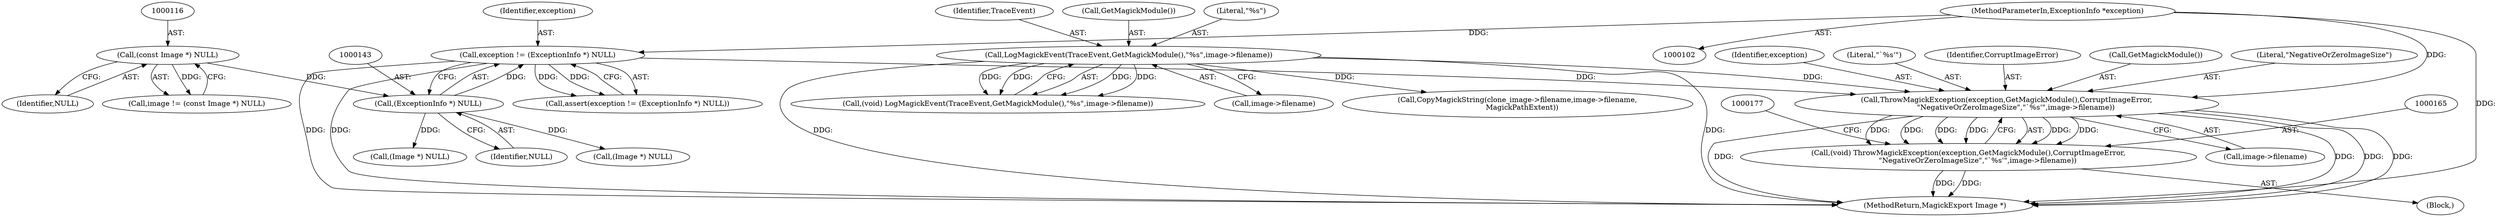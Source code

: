 digraph "0_ImageMagick_aecd0ada163a4d6c769cec178955d5f3e9316f2f_0@pointer" {
"1000166" [label="(Call,ThrowMagickException(exception,GetMagickModule(),CorruptImageError,\n        \"NegativeOrZeroImageSize\",\"`%s'\",image->filename))"];
"1000140" [label="(Call,exception != (ExceptionInfo *) NULL)"];
"1000107" [label="(MethodParameterIn,ExceptionInfo *exception)"];
"1000142" [label="(Call,(ExceptionInfo *) NULL)"];
"1000115" [label="(Call,(const Image *) NULL)"];
"1000132" [label="(Call,LogMagickEvent(TraceEvent,GetMagickModule(),\"%s\",image->filename))"];
"1000164" [label="(Call,(void) ThrowMagickException(exception,GetMagickModule(),CorruptImageError,\n        \"NegativeOrZeroImageSize\",\"`%s'\",image->filename))"];
"1000139" [label="(Call,assert(exception != (ExceptionInfo *) NULL))"];
"1000166" [label="(Call,ThrowMagickException(exception,GetMagickModule(),CorruptImageError,\n        \"NegativeOrZeroImageSize\",\"`%s'\",image->filename))"];
"1000130" [label="(Call,(void) LogMagickEvent(TraceEvent,GetMagickModule(),\"%s\",image->filename))"];
"1000167" [label="(Identifier,exception)"];
"1000117" [label="(Identifier,NULL)"];
"1000141" [label="(Identifier,exception)"];
"1000171" [label="(Literal,\"`%s'\")"];
"1000140" [label="(Call,exception != (ExceptionInfo *) NULL)"];
"1000113" [label="(Call,image != (const Image *) NULL)"];
"1000190" [label="(Call,(Image *) NULL)"];
"1000142" [label="(Call,(ExceptionInfo *) NULL)"];
"1000164" [label="(Call,(void) ThrowMagickException(exception,GetMagickModule(),CorruptImageError,\n        \"NegativeOrZeroImageSize\",\"`%s'\",image->filename))"];
"1000136" [label="(Call,image->filename)"];
"1000135" [label="(Literal,\"%s\")"];
"1000169" [label="(Identifier,CorruptImageError)"];
"1000133" [label="(Identifier,TraceEvent)"];
"1000107" [label="(MethodParameterIn,ExceptionInfo *exception)"];
"1000168" [label="(Call,GetMagickModule())"];
"1000163" [label="(Block,)"];
"1000115" [label="(Call,(const Image *) NULL)"];
"1000450" [label="(Call,CopyMagickString(clone_image->filename,image->filename,\n    MagickPathExtent))"];
"1000176" [label="(Call,(Image *) NULL)"];
"1000134" [label="(Call,GetMagickModule())"];
"1000170" [label="(Literal,\"NegativeOrZeroImageSize\")"];
"1000132" [label="(Call,LogMagickEvent(TraceEvent,GetMagickModule(),\"%s\",image->filename))"];
"1000768" [label="(MethodReturn,MagickExport Image *)"];
"1000172" [label="(Call,image->filename)"];
"1000144" [label="(Identifier,NULL)"];
"1000166" -> "1000164"  [label="AST: "];
"1000166" -> "1000172"  [label="CFG: "];
"1000167" -> "1000166"  [label="AST: "];
"1000168" -> "1000166"  [label="AST: "];
"1000169" -> "1000166"  [label="AST: "];
"1000170" -> "1000166"  [label="AST: "];
"1000171" -> "1000166"  [label="AST: "];
"1000172" -> "1000166"  [label="AST: "];
"1000164" -> "1000166"  [label="CFG: "];
"1000166" -> "1000768"  [label="DDG: "];
"1000166" -> "1000768"  [label="DDG: "];
"1000166" -> "1000768"  [label="DDG: "];
"1000166" -> "1000768"  [label="DDG: "];
"1000166" -> "1000164"  [label="DDG: "];
"1000166" -> "1000164"  [label="DDG: "];
"1000166" -> "1000164"  [label="DDG: "];
"1000166" -> "1000164"  [label="DDG: "];
"1000166" -> "1000164"  [label="DDG: "];
"1000166" -> "1000164"  [label="DDG: "];
"1000140" -> "1000166"  [label="DDG: "];
"1000107" -> "1000166"  [label="DDG: "];
"1000132" -> "1000166"  [label="DDG: "];
"1000140" -> "1000139"  [label="AST: "];
"1000140" -> "1000142"  [label="CFG: "];
"1000141" -> "1000140"  [label="AST: "];
"1000142" -> "1000140"  [label="AST: "];
"1000139" -> "1000140"  [label="CFG: "];
"1000140" -> "1000768"  [label="DDG: "];
"1000140" -> "1000768"  [label="DDG: "];
"1000140" -> "1000139"  [label="DDG: "];
"1000140" -> "1000139"  [label="DDG: "];
"1000107" -> "1000140"  [label="DDG: "];
"1000142" -> "1000140"  [label="DDG: "];
"1000107" -> "1000102"  [label="AST: "];
"1000107" -> "1000768"  [label="DDG: "];
"1000142" -> "1000144"  [label="CFG: "];
"1000143" -> "1000142"  [label="AST: "];
"1000144" -> "1000142"  [label="AST: "];
"1000115" -> "1000142"  [label="DDG: "];
"1000142" -> "1000176"  [label="DDG: "];
"1000142" -> "1000190"  [label="DDG: "];
"1000115" -> "1000113"  [label="AST: "];
"1000115" -> "1000117"  [label="CFG: "];
"1000116" -> "1000115"  [label="AST: "];
"1000117" -> "1000115"  [label="AST: "];
"1000113" -> "1000115"  [label="CFG: "];
"1000115" -> "1000113"  [label="DDG: "];
"1000132" -> "1000130"  [label="AST: "];
"1000132" -> "1000136"  [label="CFG: "];
"1000133" -> "1000132"  [label="AST: "];
"1000134" -> "1000132"  [label="AST: "];
"1000135" -> "1000132"  [label="AST: "];
"1000136" -> "1000132"  [label="AST: "];
"1000130" -> "1000132"  [label="CFG: "];
"1000132" -> "1000768"  [label="DDG: "];
"1000132" -> "1000768"  [label="DDG: "];
"1000132" -> "1000130"  [label="DDG: "];
"1000132" -> "1000130"  [label="DDG: "];
"1000132" -> "1000130"  [label="DDG: "];
"1000132" -> "1000130"  [label="DDG: "];
"1000132" -> "1000450"  [label="DDG: "];
"1000164" -> "1000163"  [label="AST: "];
"1000165" -> "1000164"  [label="AST: "];
"1000177" -> "1000164"  [label="CFG: "];
"1000164" -> "1000768"  [label="DDG: "];
"1000164" -> "1000768"  [label="DDG: "];
}
